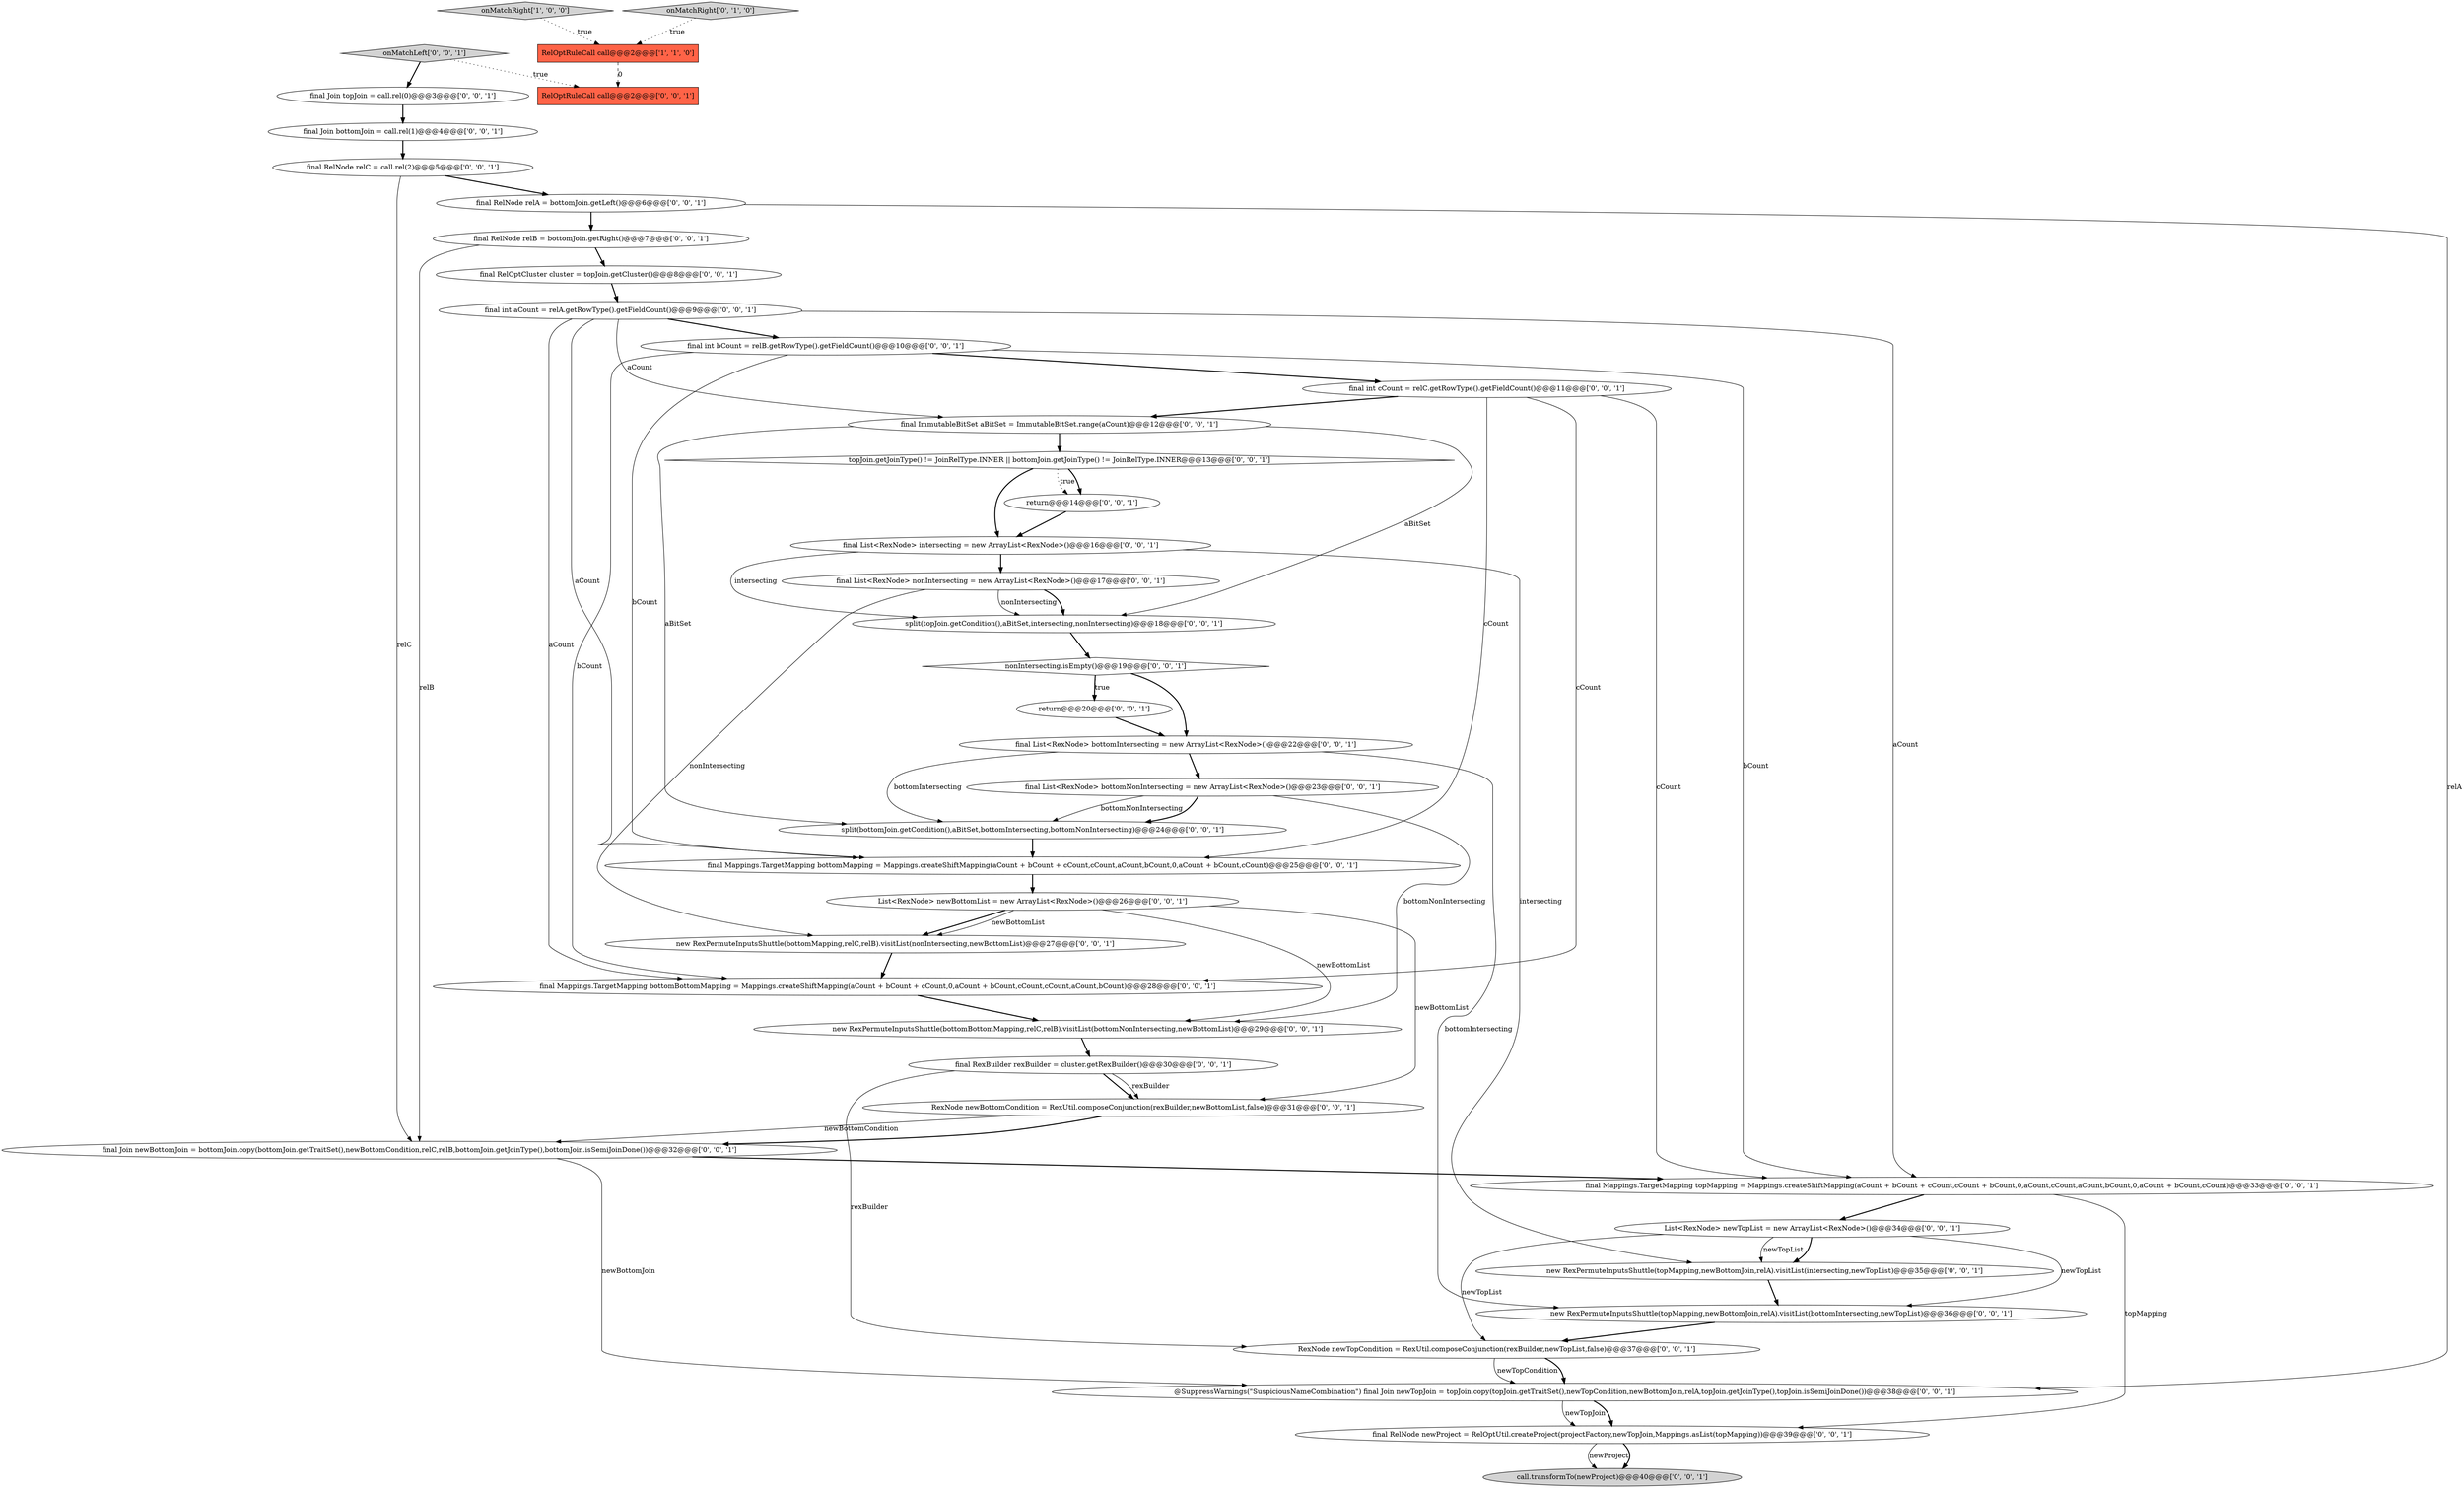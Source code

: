 digraph {
23 [style = filled, label = "final Join newBottomJoin = bottomJoin.copy(bottomJoin.getTraitSet(),newBottomCondition,relC,relB,bottomJoin.getJoinType(),bottomJoin.isSemiJoinDone())@@@32@@@['0', '0', '1']", fillcolor = white, shape = ellipse image = "AAA0AAABBB3BBB"];
1 [style = filled, label = "onMatchRight['1', '0', '0']", fillcolor = lightgray, shape = diamond image = "AAA0AAABBB1BBB"];
12 [style = filled, label = "final Mappings.TargetMapping bottomBottomMapping = Mappings.createShiftMapping(aCount + bCount + cCount,0,aCount + bCount,cCount,cCount,aCount,bCount)@@@28@@@['0', '0', '1']", fillcolor = white, shape = ellipse image = "AAA0AAABBB3BBB"];
17 [style = filled, label = "new RexPermuteInputsShuttle(bottomBottomMapping,relC,relB).visitList(bottomNonIntersecting,newBottomList)@@@29@@@['0', '0', '1']", fillcolor = white, shape = ellipse image = "AAA0AAABBB3BBB"];
11 [style = filled, label = "List<RexNode> newBottomList = new ArrayList<RexNode>()@@@26@@@['0', '0', '1']", fillcolor = white, shape = ellipse image = "AAA0AAABBB3BBB"];
14 [style = filled, label = "split(topJoin.getCondition(),aBitSet,intersecting,nonIntersecting)@@@18@@@['0', '0', '1']", fillcolor = white, shape = ellipse image = "AAA0AAABBB3BBB"];
19 [style = filled, label = "call.transformTo(newProject)@@@40@@@['0', '0', '1']", fillcolor = lightgray, shape = ellipse image = "AAA0AAABBB3BBB"];
40 [style = filled, label = "return@@@20@@@['0', '0', '1']", fillcolor = white, shape = ellipse image = "AAA0AAABBB3BBB"];
28 [style = filled, label = "final int bCount = relB.getRowType().getFieldCount()@@@10@@@['0', '0', '1']", fillcolor = white, shape = ellipse image = "AAA0AAABBB3BBB"];
24 [style = filled, label = "final List<RexNode> nonIntersecting = new ArrayList<RexNode>()@@@17@@@['0', '0', '1']", fillcolor = white, shape = ellipse image = "AAA0AAABBB3BBB"];
26 [style = filled, label = "final RelNode relA = bottomJoin.getLeft()@@@6@@@['0', '0', '1']", fillcolor = white, shape = ellipse image = "AAA0AAABBB3BBB"];
33 [style = filled, label = "new RexPermuteInputsShuttle(topMapping,newBottomJoin,relA).visitList(intersecting,newTopList)@@@35@@@['0', '0', '1']", fillcolor = white, shape = ellipse image = "AAA0AAABBB3BBB"];
21 [style = filled, label = "final Mappings.TargetMapping topMapping = Mappings.createShiftMapping(aCount + bCount + cCount,cCount + bCount,0,aCount,cCount,aCount,bCount,0,aCount + bCount,cCount)@@@33@@@['0', '0', '1']", fillcolor = white, shape = ellipse image = "AAA0AAABBB3BBB"];
3 [style = filled, label = "return@@@14@@@['0', '0', '1']", fillcolor = white, shape = ellipse image = "AAA0AAABBB3BBB"];
5 [style = filled, label = "final RelNode newProject = RelOptUtil.createProject(projectFactory,newTopJoin,Mappings.asList(topMapping))@@@39@@@['0', '0', '1']", fillcolor = white, shape = ellipse image = "AAA0AAABBB3BBB"];
22 [style = filled, label = "final RexBuilder rexBuilder = cluster.getRexBuilder()@@@30@@@['0', '0', '1']", fillcolor = white, shape = ellipse image = "AAA0AAABBB3BBB"];
34 [style = filled, label = "final List<RexNode> bottomNonIntersecting = new ArrayList<RexNode>()@@@23@@@['0', '0', '1']", fillcolor = white, shape = ellipse image = "AAA0AAABBB3BBB"];
15 [style = filled, label = "RexNode newBottomCondition = RexUtil.composeConjunction(rexBuilder,newBottomList,false)@@@31@@@['0', '0', '1']", fillcolor = white, shape = ellipse image = "AAA0AAABBB3BBB"];
38 [style = filled, label = "final RelNode relB = bottomJoin.getRight()@@@7@@@['0', '0', '1']", fillcolor = white, shape = ellipse image = "AAA0AAABBB3BBB"];
7 [style = filled, label = "List<RexNode> newTopList = new ArrayList<RexNode>()@@@34@@@['0', '0', '1']", fillcolor = white, shape = ellipse image = "AAA0AAABBB3BBB"];
2 [style = filled, label = "onMatchRight['0', '1', '0']", fillcolor = lightgray, shape = diamond image = "AAA0AAABBB2BBB"];
30 [style = filled, label = "final int aCount = relA.getRowType().getFieldCount()@@@9@@@['0', '0', '1']", fillcolor = white, shape = ellipse image = "AAA0AAABBB3BBB"];
6 [style = filled, label = "new RexPermuteInputsShuttle(topMapping,newBottomJoin,relA).visitList(bottomIntersecting,newTopList)@@@36@@@['0', '0', '1']", fillcolor = white, shape = ellipse image = "AAA0AAABBB3BBB"];
8 [style = filled, label = "final RelNode relC = call.rel(2)@@@5@@@['0', '0', '1']", fillcolor = white, shape = ellipse image = "AAA0AAABBB3BBB"];
18 [style = filled, label = "RexNode newTopCondition = RexUtil.composeConjunction(rexBuilder,newTopList,false)@@@37@@@['0', '0', '1']", fillcolor = white, shape = ellipse image = "AAA0AAABBB3BBB"];
4 [style = filled, label = "@SuppressWarnings(\"SuspiciousNameCombination\") final Join newTopJoin = topJoin.copy(topJoin.getTraitSet(),newTopCondition,newBottomJoin,relA,topJoin.getJoinType(),topJoin.isSemiJoinDone())@@@38@@@['0', '0', '1']", fillcolor = white, shape = ellipse image = "AAA0AAABBB3BBB"];
0 [style = filled, label = "RelOptRuleCall call@@@2@@@['1', '1', '0']", fillcolor = tomato, shape = box image = "AAA0AAABBB1BBB"];
27 [style = filled, label = "split(bottomJoin.getCondition(),aBitSet,bottomIntersecting,bottomNonIntersecting)@@@24@@@['0', '0', '1']", fillcolor = white, shape = ellipse image = "AAA0AAABBB3BBB"];
35 [style = filled, label = "final Mappings.TargetMapping bottomMapping = Mappings.createShiftMapping(aCount + bCount + cCount,cCount,aCount,bCount,0,aCount + bCount,cCount)@@@25@@@['0', '0', '1']", fillcolor = white, shape = ellipse image = "AAA0AAABBB3BBB"];
37 [style = filled, label = "nonIntersecting.isEmpty()@@@19@@@['0', '0', '1']", fillcolor = white, shape = diamond image = "AAA0AAABBB3BBB"];
32 [style = filled, label = "onMatchLeft['0', '0', '1']", fillcolor = lightgray, shape = diamond image = "AAA0AAABBB3BBB"];
39 [style = filled, label = "final ImmutableBitSet aBitSet = ImmutableBitSet.range(aCount)@@@12@@@['0', '0', '1']", fillcolor = white, shape = ellipse image = "AAA0AAABBB3BBB"];
29 [style = filled, label = "final RelOptCluster cluster = topJoin.getCluster()@@@8@@@['0', '0', '1']", fillcolor = white, shape = ellipse image = "AAA0AAABBB3BBB"];
13 [style = filled, label = "topJoin.getJoinType() != JoinRelType.INNER || bottomJoin.getJoinType() != JoinRelType.INNER@@@13@@@['0', '0', '1']", fillcolor = white, shape = diamond image = "AAA0AAABBB3BBB"];
20 [style = filled, label = "final List<RexNode> intersecting = new ArrayList<RexNode>()@@@16@@@['0', '0', '1']", fillcolor = white, shape = ellipse image = "AAA0AAABBB3BBB"];
9 [style = filled, label = "RelOptRuleCall call@@@2@@@['0', '0', '1']", fillcolor = tomato, shape = box image = "AAA0AAABBB3BBB"];
31 [style = filled, label = "final int cCount = relC.getRowType().getFieldCount()@@@11@@@['0', '0', '1']", fillcolor = white, shape = ellipse image = "AAA0AAABBB3BBB"];
25 [style = filled, label = "final Join bottomJoin = call.rel(1)@@@4@@@['0', '0', '1']", fillcolor = white, shape = ellipse image = "AAA0AAABBB3BBB"];
10 [style = filled, label = "final List<RexNode> bottomIntersecting = new ArrayList<RexNode>()@@@22@@@['0', '0', '1']", fillcolor = white, shape = ellipse image = "AAA0AAABBB3BBB"];
16 [style = filled, label = "new RexPermuteInputsShuttle(bottomMapping,relC,relB).visitList(nonIntersecting,newBottomList)@@@27@@@['0', '0', '1']", fillcolor = white, shape = ellipse image = "AAA0AAABBB3BBB"];
36 [style = filled, label = "final Join topJoin = call.rel(0)@@@3@@@['0', '0', '1']", fillcolor = white, shape = ellipse image = "AAA0AAABBB3BBB"];
40->10 [style = bold, label=""];
11->16 [style = bold, label=""];
15->23 [style = bold, label=""];
31->21 [style = solid, label="cCount"];
38->23 [style = solid, label="relB"];
31->12 [style = solid, label="cCount"];
34->17 [style = solid, label="bottomNonIntersecting"];
18->4 [style = solid, label="newTopCondition"];
2->0 [style = dotted, label="true"];
22->15 [style = bold, label=""];
23->4 [style = solid, label="newBottomJoin"];
13->3 [style = dotted, label="true"];
29->30 [style = bold, label=""];
30->35 [style = solid, label="aCount"];
11->17 [style = solid, label="newBottomList"];
37->10 [style = bold, label=""];
39->13 [style = bold, label=""];
32->9 [style = dotted, label="true"];
6->18 [style = bold, label=""];
33->6 [style = bold, label=""];
28->31 [style = bold, label=""];
38->29 [style = bold, label=""];
34->27 [style = solid, label="bottomNonIntersecting"];
12->17 [style = bold, label=""];
24->14 [style = solid, label="nonIntersecting"];
5->19 [style = solid, label="newProject"];
8->26 [style = bold, label=""];
20->33 [style = solid, label="intersecting"];
11->16 [style = solid, label="newBottomList"];
11->15 [style = solid, label="newBottomList"];
39->27 [style = solid, label="aBitSet"];
30->12 [style = solid, label="aCount"];
22->18 [style = solid, label="rexBuilder"];
17->22 [style = bold, label=""];
4->5 [style = solid, label="newTopJoin"];
30->39 [style = solid, label="aCount"];
7->18 [style = solid, label="newTopList"];
27->35 [style = bold, label=""];
24->14 [style = bold, label=""];
26->38 [style = bold, label=""];
5->19 [style = bold, label=""];
7->33 [style = bold, label=""];
24->16 [style = solid, label="nonIntersecting"];
21->5 [style = solid, label="topMapping"];
36->25 [style = bold, label=""];
3->20 [style = bold, label=""];
30->28 [style = bold, label=""];
10->6 [style = solid, label="bottomIntersecting"];
10->34 [style = bold, label=""];
13->3 [style = bold, label=""];
23->21 [style = bold, label=""];
18->4 [style = bold, label=""];
28->35 [style = solid, label="bCount"];
26->4 [style = solid, label="relA"];
35->11 [style = bold, label=""];
20->14 [style = solid, label="intersecting"];
8->23 [style = solid, label="relC"];
30->21 [style = solid, label="aCount"];
28->12 [style = solid, label="bCount"];
21->7 [style = bold, label=""];
32->36 [style = bold, label=""];
39->14 [style = solid, label="aBitSet"];
7->6 [style = solid, label="newTopList"];
25->8 [style = bold, label=""];
13->20 [style = bold, label=""];
31->35 [style = solid, label="cCount"];
1->0 [style = dotted, label="true"];
31->39 [style = bold, label=""];
15->23 [style = solid, label="newBottomCondition"];
22->15 [style = solid, label="rexBuilder"];
37->40 [style = dotted, label="true"];
0->9 [style = dashed, label="0"];
20->24 [style = bold, label=""];
16->12 [style = bold, label=""];
4->5 [style = bold, label=""];
10->27 [style = solid, label="bottomIntersecting"];
37->40 [style = bold, label=""];
7->33 [style = solid, label="newTopList"];
28->21 [style = solid, label="bCount"];
34->27 [style = bold, label=""];
14->37 [style = bold, label=""];
}
